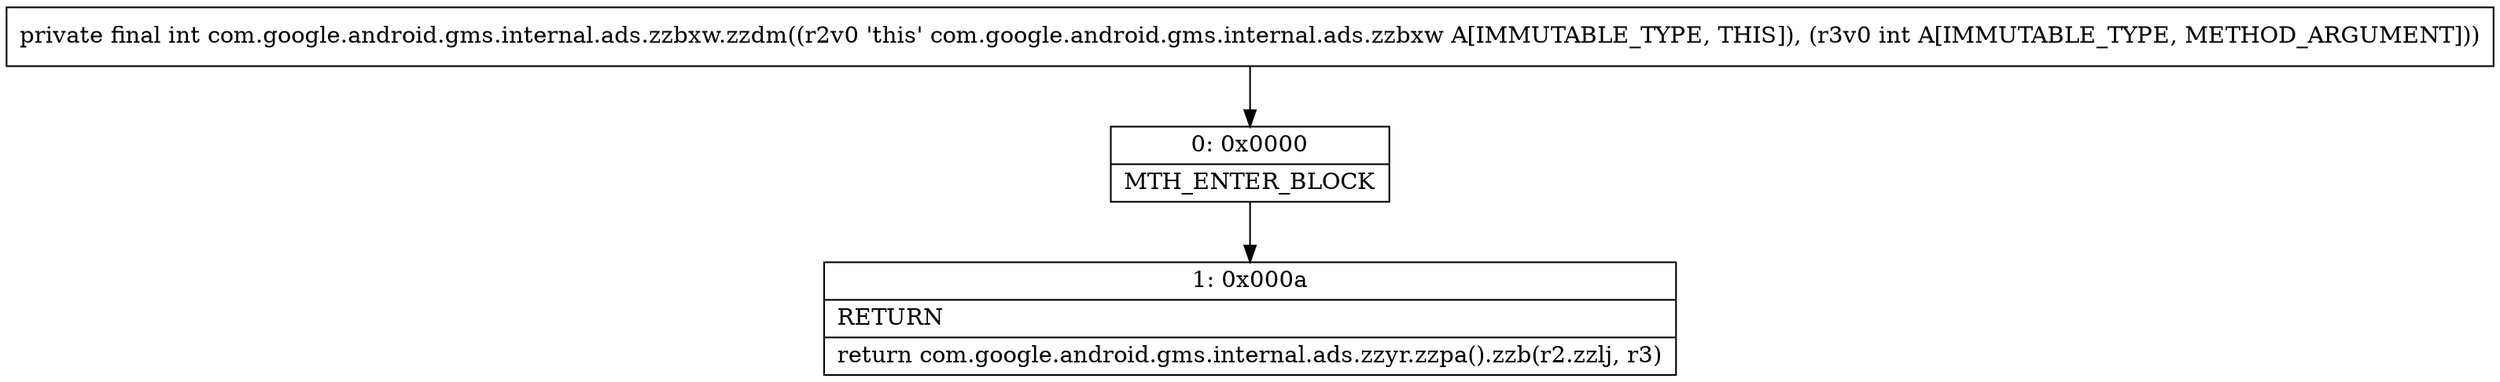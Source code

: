 digraph "CFG forcom.google.android.gms.internal.ads.zzbxw.zzdm(I)I" {
Node_0 [shape=record,label="{0\:\ 0x0000|MTH_ENTER_BLOCK\l}"];
Node_1 [shape=record,label="{1\:\ 0x000a|RETURN\l|return com.google.android.gms.internal.ads.zzyr.zzpa().zzb(r2.zzlj, r3)\l}"];
MethodNode[shape=record,label="{private final int com.google.android.gms.internal.ads.zzbxw.zzdm((r2v0 'this' com.google.android.gms.internal.ads.zzbxw A[IMMUTABLE_TYPE, THIS]), (r3v0 int A[IMMUTABLE_TYPE, METHOD_ARGUMENT])) }"];
MethodNode -> Node_0;
Node_0 -> Node_1;
}

